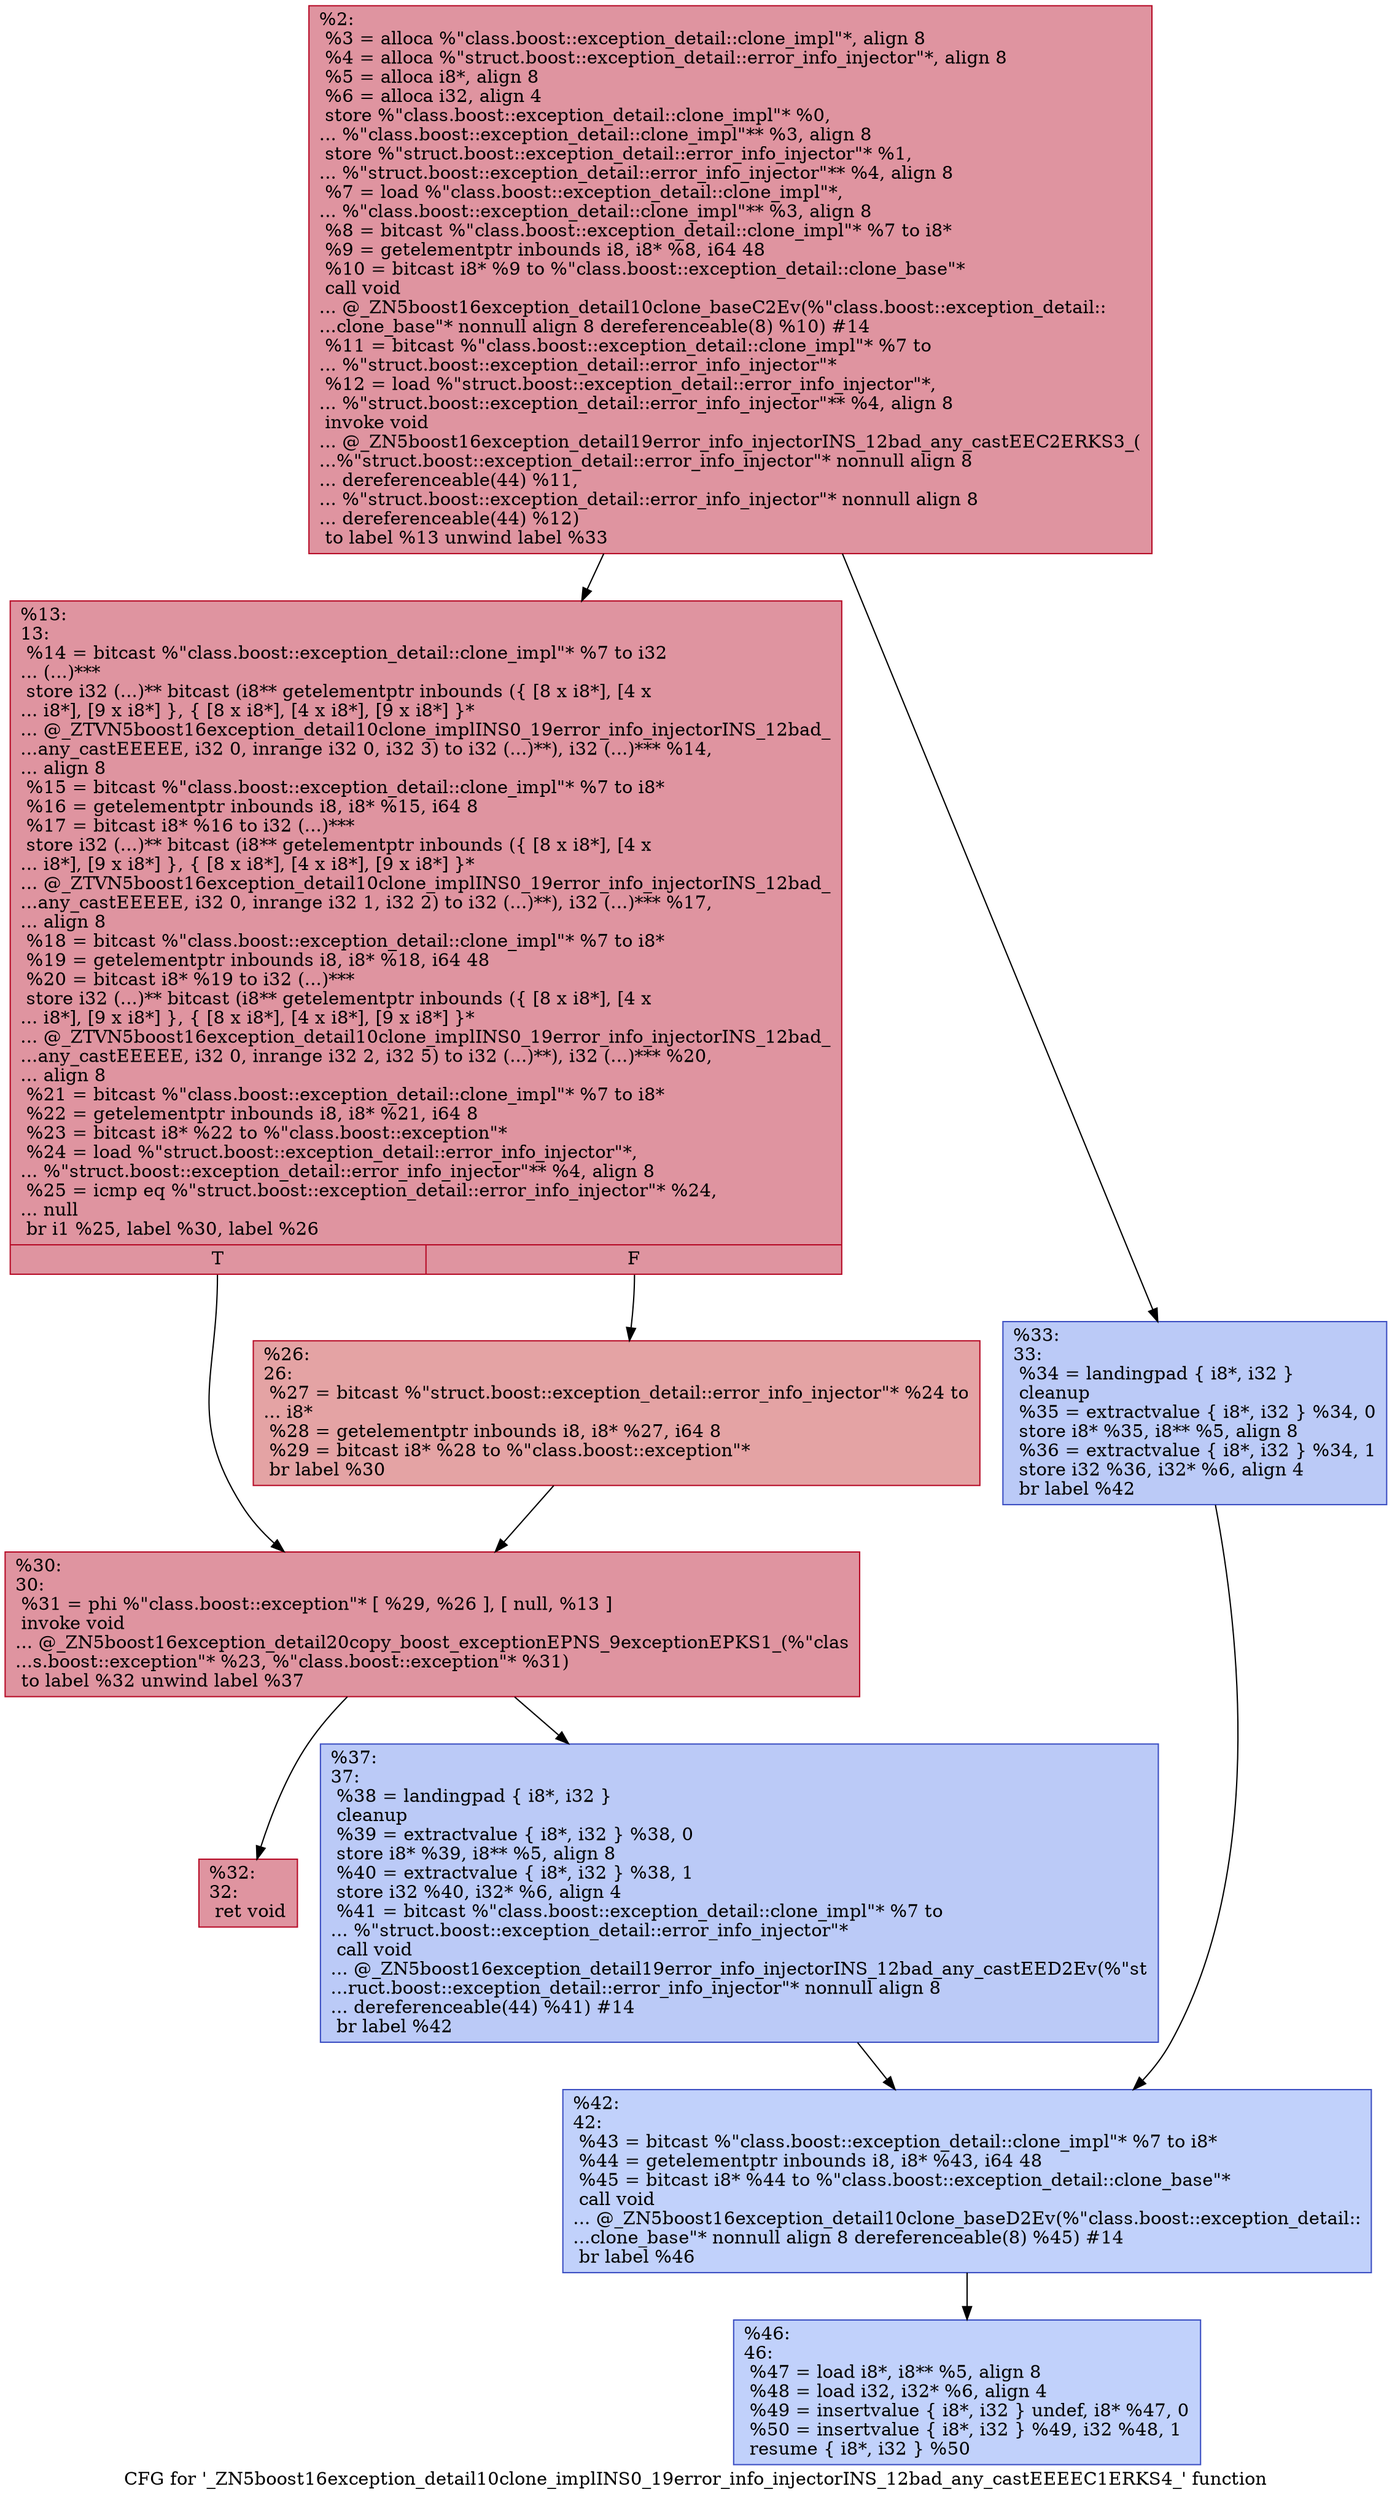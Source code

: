 digraph "CFG for '_ZN5boost16exception_detail10clone_implINS0_19error_info_injectorINS_12bad_any_castEEEEC1ERKS4_' function" {
	label="CFG for '_ZN5boost16exception_detail10clone_implINS0_19error_info_injectorINS_12bad_any_castEEEEC1ERKS4_' function";

	Node0x55aa9bb70110 [shape=record,color="#b70d28ff", style=filled, fillcolor="#b70d2870",label="{%2:\l  %3 = alloca %\"class.boost::exception_detail::clone_impl\"*, align 8\l  %4 = alloca %\"struct.boost::exception_detail::error_info_injector\"*, align 8\l  %5 = alloca i8*, align 8\l  %6 = alloca i32, align 4\l  store %\"class.boost::exception_detail::clone_impl\"* %0,\l... %\"class.boost::exception_detail::clone_impl\"** %3, align 8\l  store %\"struct.boost::exception_detail::error_info_injector\"* %1,\l... %\"struct.boost::exception_detail::error_info_injector\"** %4, align 8\l  %7 = load %\"class.boost::exception_detail::clone_impl\"*,\l... %\"class.boost::exception_detail::clone_impl\"** %3, align 8\l  %8 = bitcast %\"class.boost::exception_detail::clone_impl\"* %7 to i8*\l  %9 = getelementptr inbounds i8, i8* %8, i64 48\l  %10 = bitcast i8* %9 to %\"class.boost::exception_detail::clone_base\"*\l  call void\l... @_ZN5boost16exception_detail10clone_baseC2Ev(%\"class.boost::exception_detail::\l...clone_base\"* nonnull align 8 dereferenceable(8) %10) #14\l  %11 = bitcast %\"class.boost::exception_detail::clone_impl\"* %7 to\l... %\"struct.boost::exception_detail::error_info_injector\"*\l  %12 = load %\"struct.boost::exception_detail::error_info_injector\"*,\l... %\"struct.boost::exception_detail::error_info_injector\"** %4, align 8\l  invoke void\l... @_ZN5boost16exception_detail19error_info_injectorINS_12bad_any_castEEC2ERKS3_(\l...%\"struct.boost::exception_detail::error_info_injector\"* nonnull align 8\l... dereferenceable(44) %11,\l... %\"struct.boost::exception_detail::error_info_injector\"* nonnull align 8\l... dereferenceable(44) %12)\l          to label %13 unwind label %33\l}"];
	Node0x55aa9bb70110 -> Node0x55aa9bb89320;
	Node0x55aa9bb70110 -> Node0x55aa9bb89370;
	Node0x55aa9bb89320 [shape=record,color="#b70d28ff", style=filled, fillcolor="#b70d2870",label="{%13:\l13:                                               \l  %14 = bitcast %\"class.boost::exception_detail::clone_impl\"* %7 to i32\l... (...)***\l  store i32 (...)** bitcast (i8** getelementptr inbounds (\{ [8 x i8*], [4 x\l... i8*], [9 x i8*] \}, \{ [8 x i8*], [4 x i8*], [9 x i8*] \}*\l... @_ZTVN5boost16exception_detail10clone_implINS0_19error_info_injectorINS_12bad_\l...any_castEEEEE, i32 0, inrange i32 0, i32 3) to i32 (...)**), i32 (...)*** %14,\l... align 8\l  %15 = bitcast %\"class.boost::exception_detail::clone_impl\"* %7 to i8*\l  %16 = getelementptr inbounds i8, i8* %15, i64 8\l  %17 = bitcast i8* %16 to i32 (...)***\l  store i32 (...)** bitcast (i8** getelementptr inbounds (\{ [8 x i8*], [4 x\l... i8*], [9 x i8*] \}, \{ [8 x i8*], [4 x i8*], [9 x i8*] \}*\l... @_ZTVN5boost16exception_detail10clone_implINS0_19error_info_injectorINS_12bad_\l...any_castEEEEE, i32 0, inrange i32 1, i32 2) to i32 (...)**), i32 (...)*** %17,\l... align 8\l  %18 = bitcast %\"class.boost::exception_detail::clone_impl\"* %7 to i8*\l  %19 = getelementptr inbounds i8, i8* %18, i64 48\l  %20 = bitcast i8* %19 to i32 (...)***\l  store i32 (...)** bitcast (i8** getelementptr inbounds (\{ [8 x i8*], [4 x\l... i8*], [9 x i8*] \}, \{ [8 x i8*], [4 x i8*], [9 x i8*] \}*\l... @_ZTVN5boost16exception_detail10clone_implINS0_19error_info_injectorINS_12bad_\l...any_castEEEEE, i32 0, inrange i32 2, i32 5) to i32 (...)**), i32 (...)*** %20,\l... align 8\l  %21 = bitcast %\"class.boost::exception_detail::clone_impl\"* %7 to i8*\l  %22 = getelementptr inbounds i8, i8* %21, i64 8\l  %23 = bitcast i8* %22 to %\"class.boost::exception\"*\l  %24 = load %\"struct.boost::exception_detail::error_info_injector\"*,\l... %\"struct.boost::exception_detail::error_info_injector\"** %4, align 8\l  %25 = icmp eq %\"struct.boost::exception_detail::error_info_injector\"* %24,\l... null\l  br i1 %25, label %30, label %26\l|{<s0>T|<s1>F}}"];
	Node0x55aa9bb89320:s0 -> Node0x55aa9bb89e10;
	Node0x55aa9bb89320:s1 -> Node0x55aa9bb89ea0;
	Node0x55aa9bb89ea0 [shape=record,color="#b70d28ff", style=filled, fillcolor="#c32e3170",label="{%26:\l26:                                               \l  %27 = bitcast %\"struct.boost::exception_detail::error_info_injector\"* %24 to\l... i8*\l  %28 = getelementptr inbounds i8, i8* %27, i64 8\l  %29 = bitcast i8* %28 to %\"class.boost::exception\"*\l  br label %30\l}"];
	Node0x55aa9bb89ea0 -> Node0x55aa9bb89e10;
	Node0x55aa9bb89e10 [shape=record,color="#b70d28ff", style=filled, fillcolor="#b70d2870",label="{%30:\l30:                                               \l  %31 = phi %\"class.boost::exception\"* [ %29, %26 ], [ null, %13 ]\l  invoke void\l... @_ZN5boost16exception_detail20copy_boost_exceptionEPNS_9exceptionEPKS1_(%\"clas\l...s.boost::exception\"* %23, %\"class.boost::exception\"* %31)\l          to label %32 unwind label %37\l}"];
	Node0x55aa9bb89e10 -> Node0x55aa9bb8a270;
	Node0x55aa9bb89e10 -> Node0x55aa9bb8a2c0;
	Node0x55aa9bb8a270 [shape=record,color="#b70d28ff", style=filled, fillcolor="#b70d2870",label="{%32:\l32:                                               \l  ret void\l}"];
	Node0x55aa9bb89370 [shape=record,color="#3d50c3ff", style=filled, fillcolor="#6687ed70",label="{%33:\l33:                                               \l  %34 = landingpad \{ i8*, i32 \}\l          cleanup\l  %35 = extractvalue \{ i8*, i32 \} %34, 0\l  store i8* %35, i8** %5, align 8\l  %36 = extractvalue \{ i8*, i32 \} %34, 1\l  store i32 %36, i32* %6, align 4\l  br label %42\l}"];
	Node0x55aa9bb89370 -> Node0x55aa9bb8a850;
	Node0x55aa9bb8a2c0 [shape=record,color="#3d50c3ff", style=filled, fillcolor="#6687ed70",label="{%37:\l37:                                               \l  %38 = landingpad \{ i8*, i32 \}\l          cleanup\l  %39 = extractvalue \{ i8*, i32 \} %38, 0\l  store i8* %39, i8** %5, align 8\l  %40 = extractvalue \{ i8*, i32 \} %38, 1\l  store i32 %40, i32* %6, align 4\l  %41 = bitcast %\"class.boost::exception_detail::clone_impl\"* %7 to\l... %\"struct.boost::exception_detail::error_info_injector\"*\l  call void\l... @_ZN5boost16exception_detail19error_info_injectorINS_12bad_any_castEED2Ev(%\"st\l...ruct.boost::exception_detail::error_info_injector\"* nonnull align 8\l... dereferenceable(44) %41) #14\l  br label %42\l}"];
	Node0x55aa9bb8a2c0 -> Node0x55aa9bb8a850;
	Node0x55aa9bb8a850 [shape=record,color="#3d50c3ff", style=filled, fillcolor="#7396f570",label="{%42:\l42:                                               \l  %43 = bitcast %\"class.boost::exception_detail::clone_impl\"* %7 to i8*\l  %44 = getelementptr inbounds i8, i8* %43, i64 48\l  %45 = bitcast i8* %44 to %\"class.boost::exception_detail::clone_base\"*\l  call void\l... @_ZN5boost16exception_detail10clone_baseD2Ev(%\"class.boost::exception_detail::\l...clone_base\"* nonnull align 8 dereferenceable(8) %45) #14\l  br label %46\l}"];
	Node0x55aa9bb8a850 -> Node0x55aa9bb8b100;
	Node0x55aa9bb8b100 [shape=record,color="#3d50c3ff", style=filled, fillcolor="#7396f570",label="{%46:\l46:                                               \l  %47 = load i8*, i8** %5, align 8\l  %48 = load i32, i32* %6, align 4\l  %49 = insertvalue \{ i8*, i32 \} undef, i8* %47, 0\l  %50 = insertvalue \{ i8*, i32 \} %49, i32 %48, 1\l  resume \{ i8*, i32 \} %50\l}"];
}
